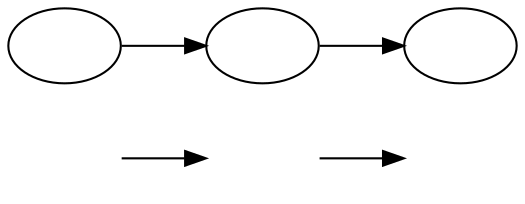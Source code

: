 digraph {
    graph [rankdir=LR];
    node  [style="state"];

    subgraph {
        regexX -> astX;
        astX   -> wordX;
    }

    subgraph {
        regex -> ast  [label=" ", texlbl="analyseurs"];
        ast   -> word [label=" ", texlbl="isotropique"];
    }

    regexX [shape=plaintext, label=" ", texlbl="\code{$\bslash$w[3-7]+}"];
    astX   [shape=plaintext, label=" ", texlbl="\begin{tikzpicture}[node distance=2cm] \node [state, scale=.3] (foo1) {}; \node [state, scale=.3, below left of=foo1] (foo2) {}; \node [state, scale=.3, below right of=foo1] (foo3) {}; \node [state, scale=.3, below left of=foo3] (foo4) {}; \node [state, scale=.3, below right of=foo3] (foo5) {}; \draw [thick] (foo1) -- (foo2) (foo1) -- (foo3) (foo3) -- (foo4) (foo3) -- (foo5); \end{tikzpicture}"];
    wordX  [shape=plaintext, label=" ", texlbl="\code{f377}"            ];

    regex [label=" ", texlbl="PCRE"                        ];
    ast   [label=" ", texlbl="AST"                         ];
    word  [style="state,accepting", label=" ", texlbl="mot"];
}

